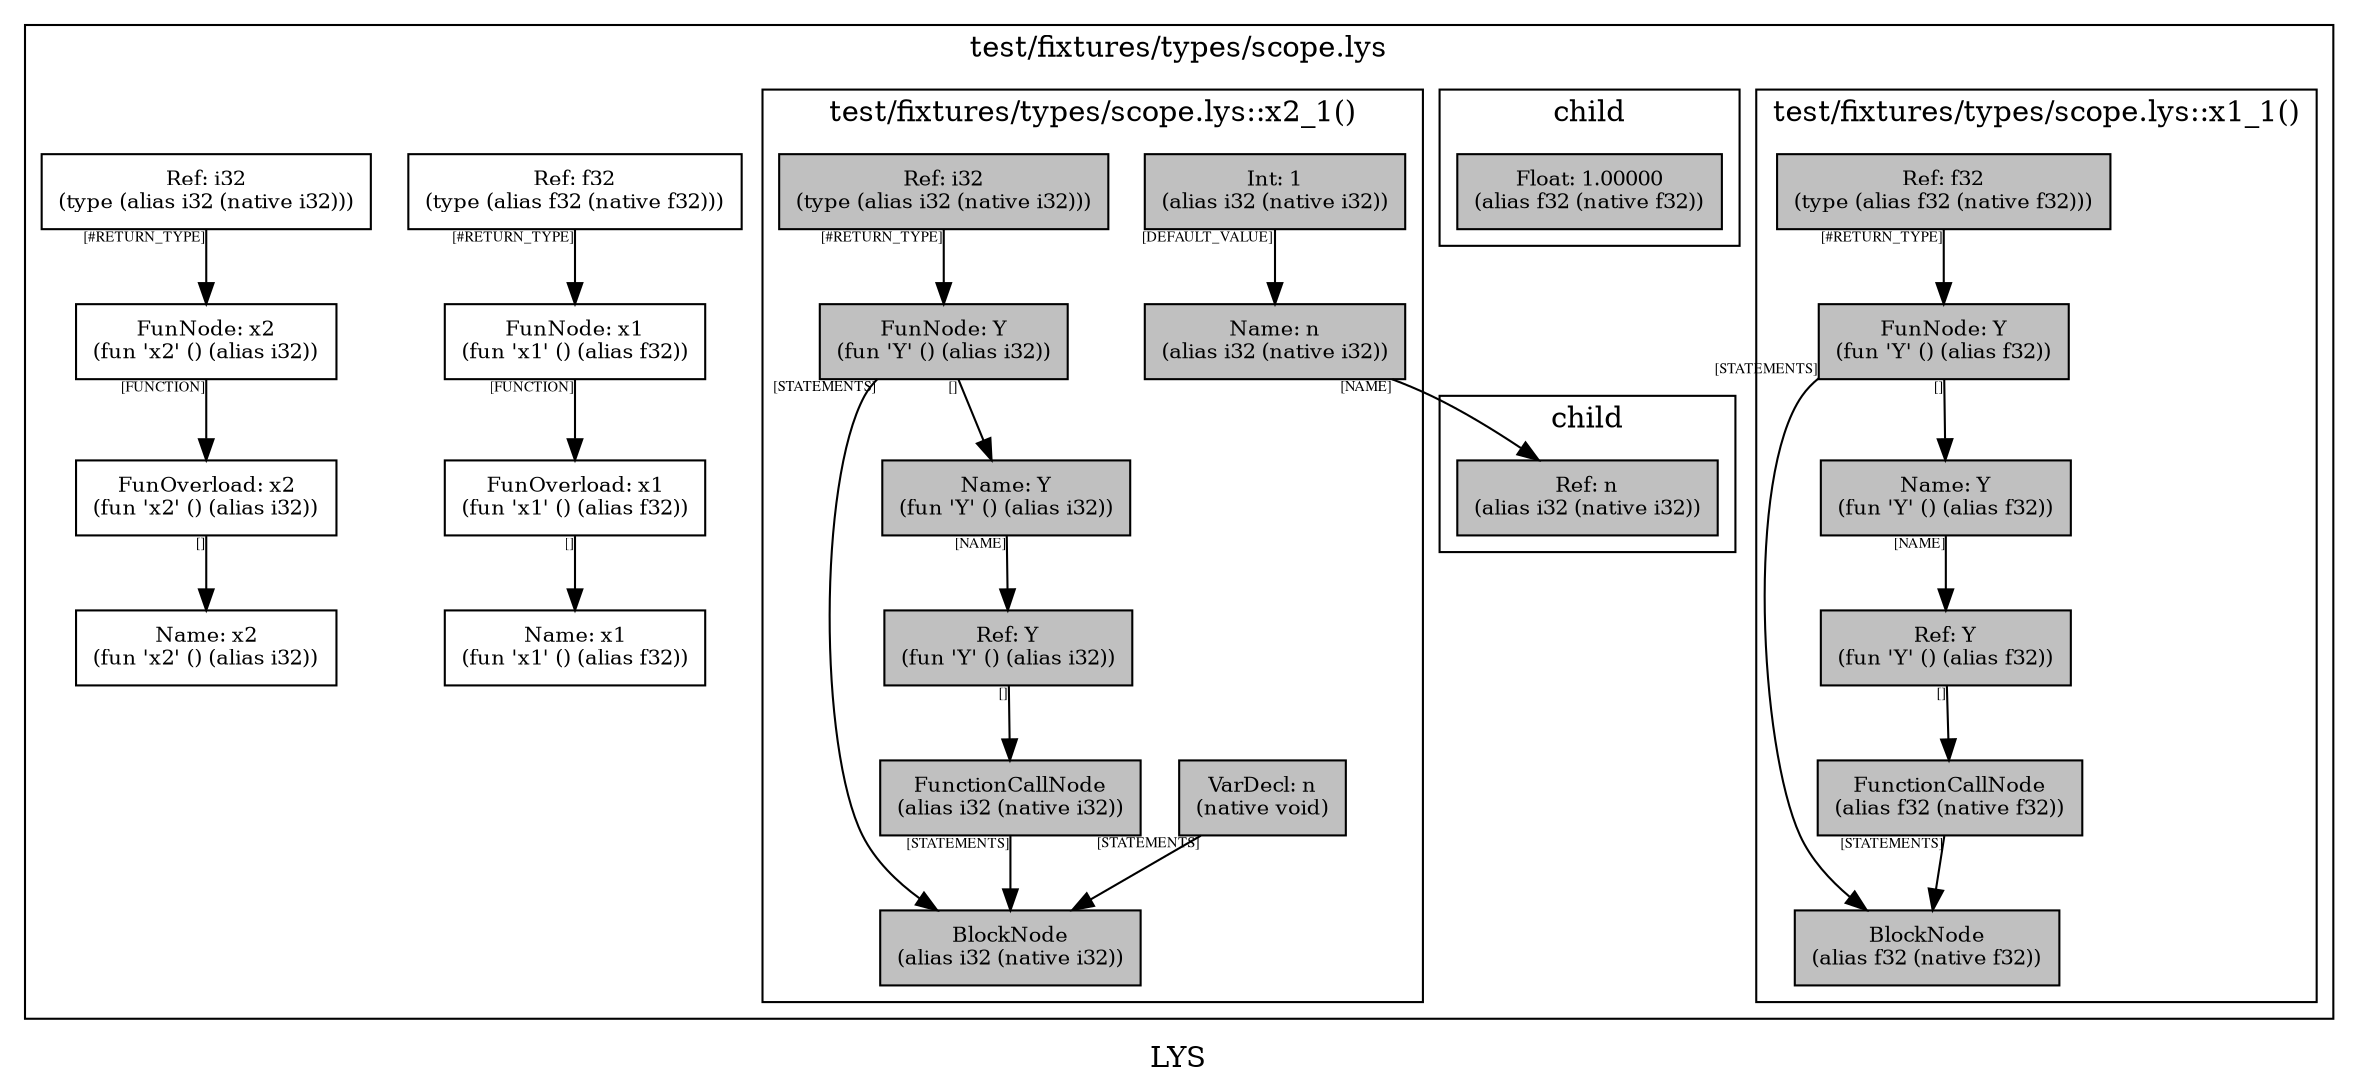digraph LYS {
  node [shape=box,fontsize=10];
  subgraph "cluster_test/fixtures/types/scope.lys" {
    1 [label="FunOverload: x1\n(fun 'x1' () (alias f32))", fillcolor=grey];
    2 [label="FunNode: x1\n(fun 'x1' () (alias f32))", fillcolor=grey];
    3 [label="Ref: f32\n(type (alias f32 (native f32)))", fillcolor=grey];
    4 [label="Name: x1\n(fun 'x1' () (alias f32))", fillcolor=grey];
    5 [label="FunOverload: x2\n(fun 'x2' () (alias i32))", fillcolor=grey];
    6 [label="FunNode: x2\n(fun 'x2' () (alias i32))", fillcolor=grey];
    7 [label="Ref: i32\n(type (alias i32 (native i32)))", fillcolor=grey];
    8 [label="Name: x2\n(fun 'x2' () (alias i32))", fillcolor=grey];
    subgraph "cluster_test/fixtures/types/scope.lys_0" { rankdir=TB;
      node [style=filled, fillcolor=grey];
      9 [label="BlockNode\n(alias f32 (native f32))", fillcolor=grey];
      10 [label="FunNode: Y\n(fun 'Y' () (alias f32))", fillcolor=grey];
      11 [label="Ref: f32\n(type (alias f32 (native f32)))", fillcolor=grey];
      12 [label="Name: Y\n(fun 'Y' () (alias f32))", fillcolor=grey];
      13 [label="FunctionCallNode\n(alias f32 (native f32))", fillcolor=grey];
      14 [label="Ref: Y\n(fun 'Y' () (alias f32))", fillcolor=grey];
      label="test/fixtures/types/scope.lys::x1_1()";
    }
    subgraph "cluster_test/fixtures/types/scope.lys_1" { rankdir=TB;
      node [style=filled, fillcolor=grey];
      15 [label="Float: 1.00000\n(alias f32 (native f32))", fillcolor=grey];
      label="child";
    }
    subgraph "cluster_test/fixtures/types/scope.lys_2" { rankdir=TB;
      node [style=filled, fillcolor=grey];
      label="test/fixtures/types/scope.lys::Y()";
    }
    subgraph "cluster_test/fixtures/types/scope.lys_3" { rankdir=TB;
      node [style=filled, fillcolor=grey];
      16 [label="BlockNode\n(alias i32 (native i32))", fillcolor=grey];
      17 [label="VarDecl: n\n(native void)", fillcolor=grey];
      18 [label="Name: n\n(alias i32 (native i32))", fillcolor=grey];
      19 [label="Int: 1\n(alias i32 (native i32))", fillcolor=grey];
      20 [label="FunNode: Y\n(fun 'Y' () (alias i32))", fillcolor=grey];
      21 [label="Ref: i32\n(type (alias i32 (native i32)))", fillcolor=grey];
      22 [label="Name: Y\n(fun 'Y' () (alias i32))", fillcolor=grey];
      23 [label="FunctionCallNode\n(alias i32 (native i32))", fillcolor=grey];
      24 [label="Ref: Y\n(fun 'Y' () (alias i32))", fillcolor=grey];
      label="test/fixtures/types/scope.lys::x2_1()";
    }
    subgraph "cluster_test/fixtures/types/scope.lys_4" { rankdir=TB;
      node [style=filled, fillcolor=grey];
      25 [label="Ref: n\n(alias i32 (native i32))", fillcolor=grey];
      label="child";
    }
    subgraph "cluster_test/fixtures/types/scope.lys_5" { rankdir=TB;
      node [style=filled, fillcolor=grey];
      label="test/fixtures/types/scope.lys::Y_2()";
    }
    label="test/fixtures/types/scope.lys";
  }
  1 -> 4[taillabel="[]" fontsize=7 fontname="times" color="black" ];
  2 -> 1[taillabel="[FUNCTION]" fontsize=7 fontname="times" color="black" ];
  3 -> 2[taillabel="[#RETURN_TYPE]" fontsize=7 fontname="times" color="black" ];
  5 -> 8[taillabel="[]" fontsize=7 fontname="times" color="black" ];
  6 -> 5[taillabel="[FUNCTION]" fontsize=7 fontname="times" color="black" ];
  7 -> 6[taillabel="[#RETURN_TYPE]" fontsize=7 fontname="times" color="black" ];
  10 -> 12[taillabel="[]" fontsize=7 fontname="times" color="black" ];
  10 -> 9[taillabel="[STATEMENTS]" fontsize=7 fontname="times" color="black" ];
  11 -> 10[taillabel="[#RETURN_TYPE]" fontsize=7 fontname="times" color="black" ];
  12 -> 14[taillabel="[NAME]" fontsize=7 fontname="times" color="black" ];
  13 -> 9[taillabel="[STATEMENTS]" fontsize=7 fontname="times" color="black" ];
  14 -> 13[taillabel="[]" fontsize=7 fontname="times" color="black" ];
  17 -> 16[taillabel="[STATEMENTS]" fontsize=7 fontname="times" color="black" ];
  18 -> 25[taillabel="[NAME]" fontsize=7 fontname="times" color="black" ];
  19 -> 18[taillabel="[DEFAULT_VALUE]" fontsize=7 fontname="times" color="black" ];
  20 -> 22[taillabel="[]" fontsize=7 fontname="times" color="black" ];
  20 -> 16[taillabel="[STATEMENTS]" fontsize=7 fontname="times" color="black" ];
  21 -> 20[taillabel="[#RETURN_TYPE]" fontsize=7 fontname="times" color="black" ];
  22 -> 24[taillabel="[NAME]" fontsize=7 fontname="times" color="black" ];
  23 -> 16[taillabel="[STATEMENTS]" fontsize=7 fontname="times" color="black" ];
  24 -> 23[taillabel="[]" fontsize=7 fontname="times" color="black" ];
  label="LYS";
}
